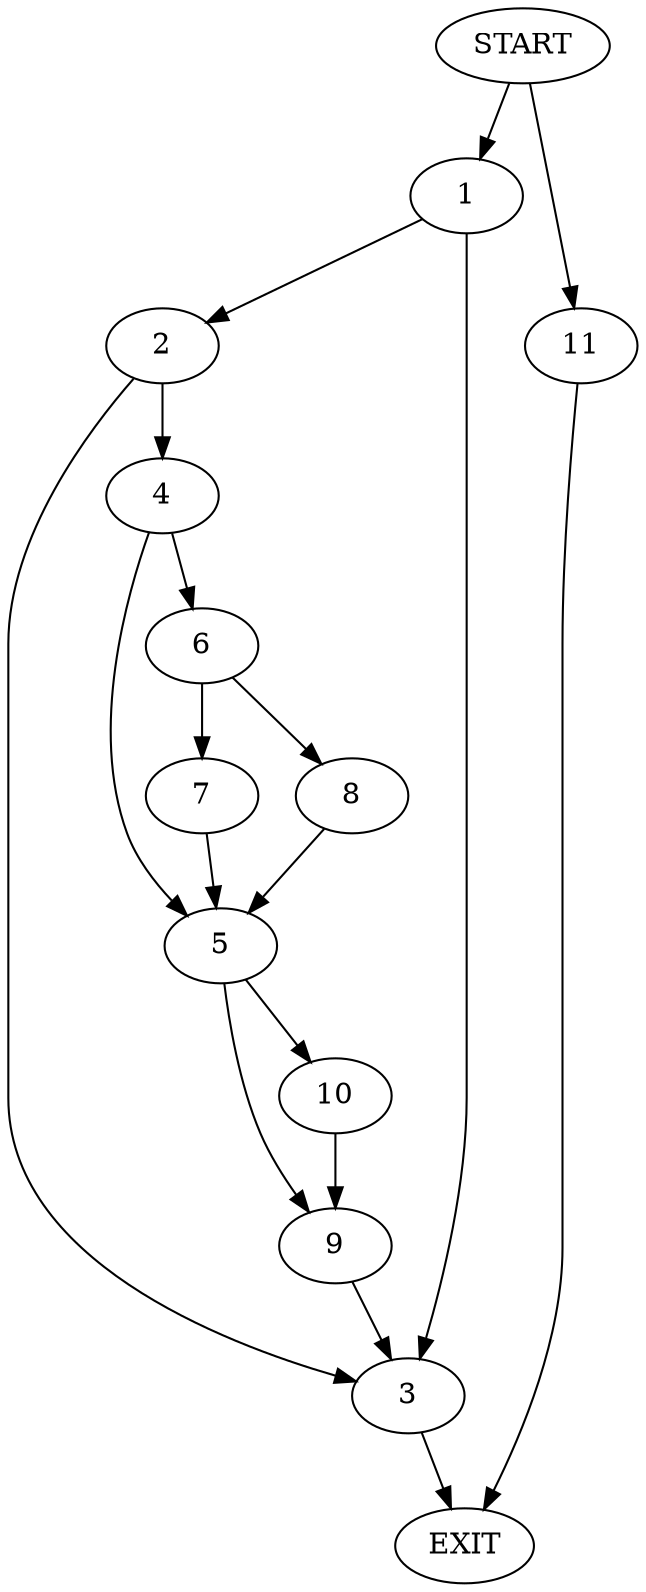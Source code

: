 digraph {
0 [label="START"]
12 [label="EXIT"]
0 -> 1
1 -> 2
1 -> 3
2 -> 4
2 -> 3
3 -> 12
4 -> 5
4 -> 6
6 -> 7
6 -> 8
5 -> 9
5 -> 10
7 -> 5
8 -> 5
9 -> 3
10 -> 9
0 -> 11
11 -> 12
}
